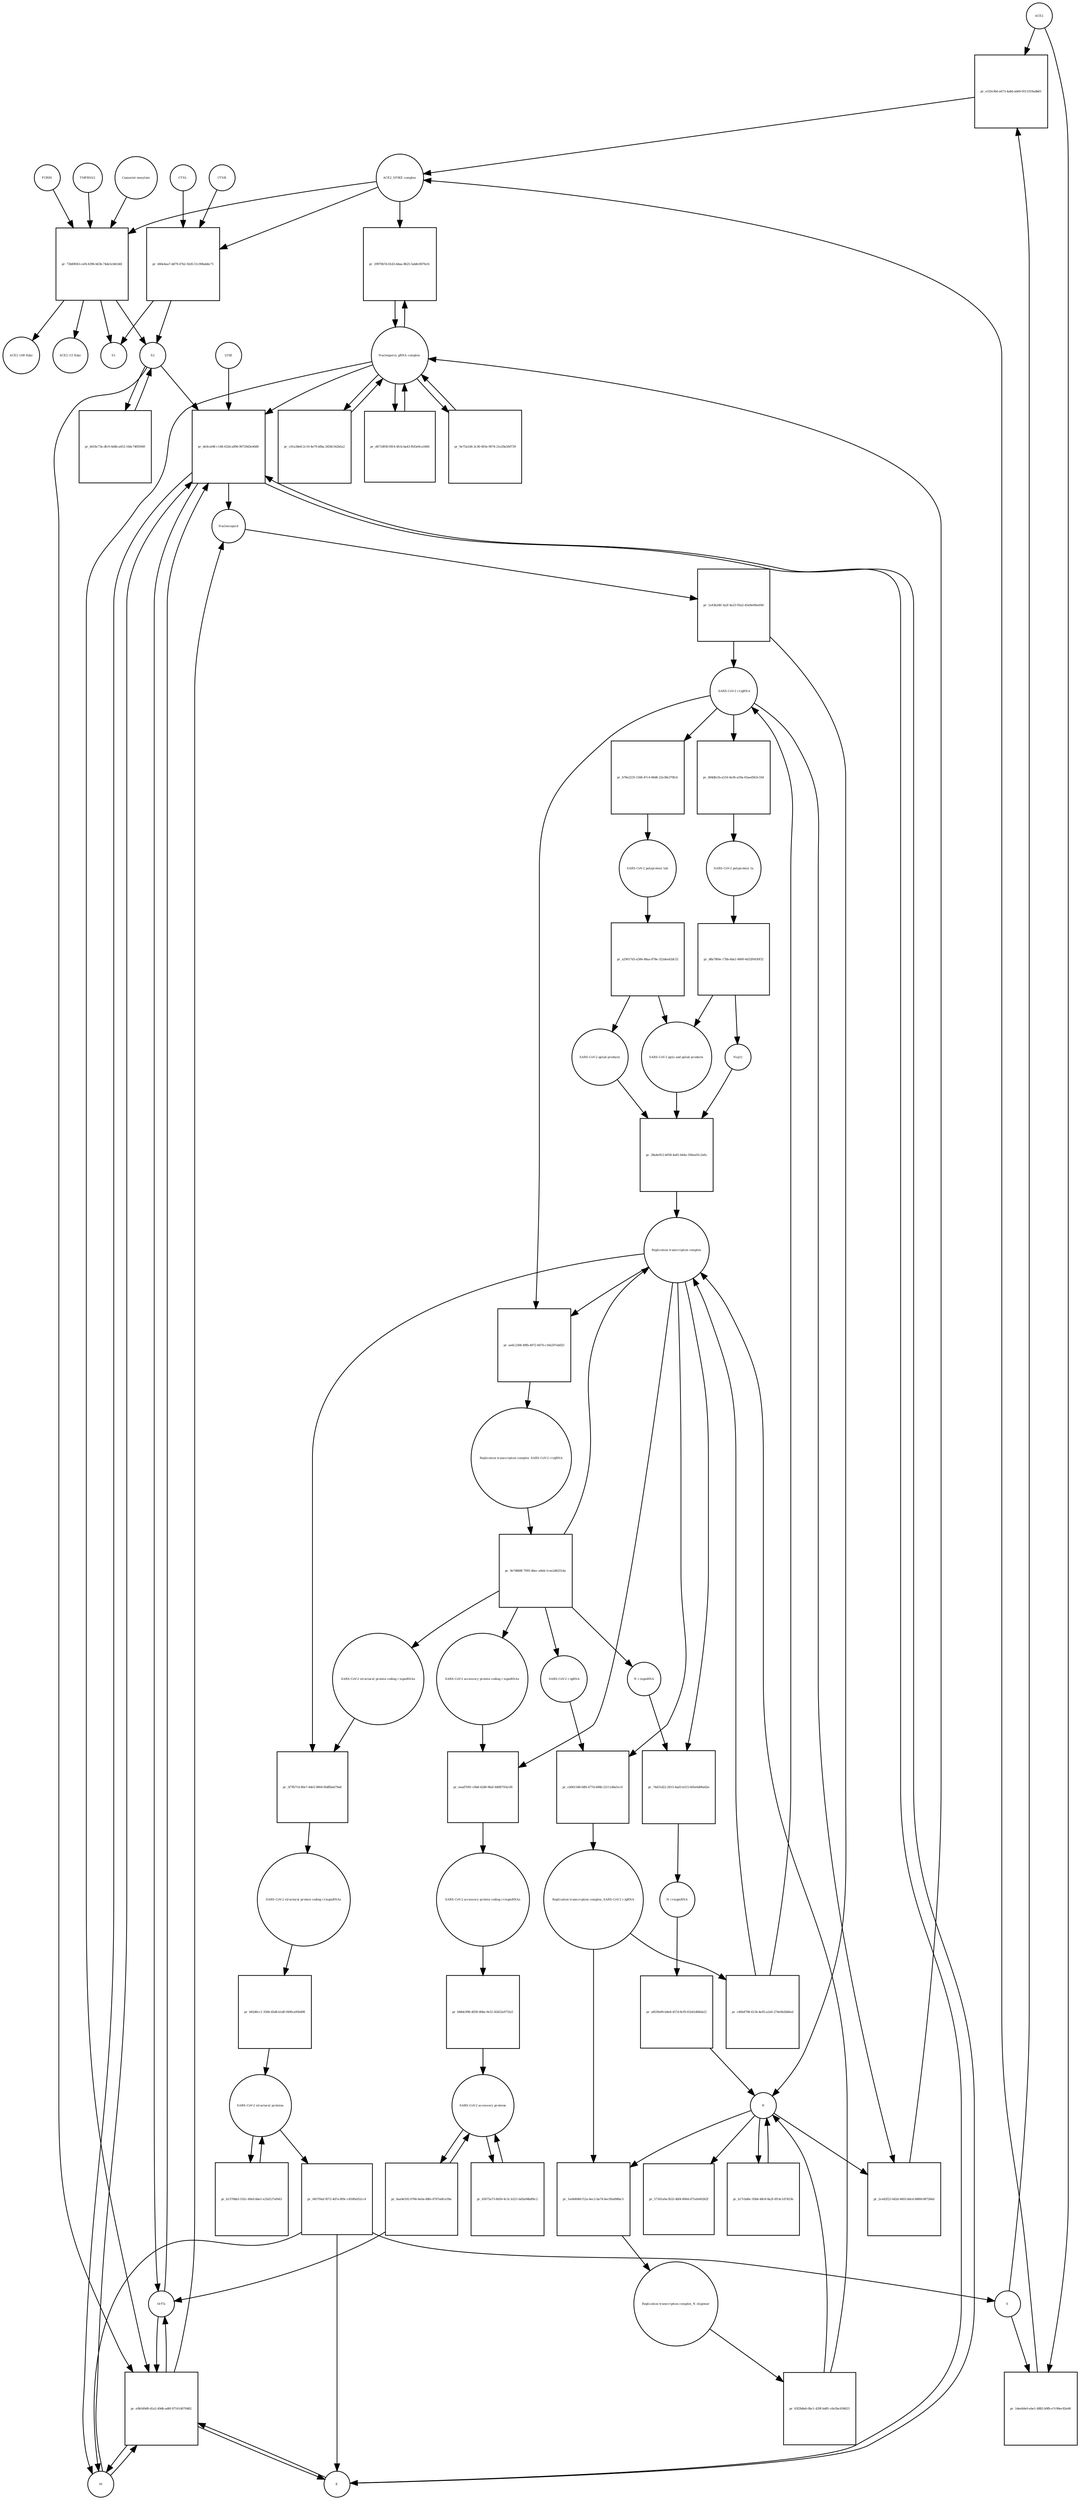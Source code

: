 strict digraph  {
ACE2 [annotation="", bipartite=0, cls=macromolecule, fontsize=4, label=ACE2, shape=circle];
"pr_e31fe30d-a673-4a8d-ab69-0513319adb65" [annotation="", bipartite=1, cls=process, fontsize=4, label="pr_e31fe30d-a673-4a8d-ab69-0513319adb65", shape=square];
"ACE2_SPIKE complex" [annotation="", bipartite=0, cls=complex, fontsize=4, label="ACE2_SPIKE complex", shape=circle];
S [annotation="", bipartite=0, cls="macromolecule multimer", fontsize=4, label=S, shape=circle];
"Nucleoporin_gRNA complex " [annotation="", bipartite=0, cls=complex, fontsize=4, label="Nucleoporin_gRNA complex ", shape=circle];
"pr_29970b7d-61d3-4daa-8625-5ab8c8076cfc" [annotation="", bipartite=1, cls=process, fontsize=4, label="pr_29970b7d-61d3-4daa-8625-5ab8c8076cfc", shape=square];
"pr_d40e4aa7-dd79-47b2-92d5-51c90babbc71" [annotation="", bipartite=1, cls=process, fontsize=4, label="pr_d40e4aa7-dd79-47b2-92d5-51c90babbc71", shape=square];
S2 [annotation="", bipartite=0, cls=macromolecule, fontsize=4, label=S2, shape=circle];
CTSB [annotation="", bipartite=0, cls=macromolecule, fontsize=4, label=CTSB, shape=circle];
CTSL [annotation="", bipartite=0, cls=macromolecule, fontsize=4, label=CTSL, shape=circle];
S1 [annotation="", bipartite=0, cls=macromolecule, fontsize=4, label=S1, shape=circle];
"pr_1deeb0e0-ebe1-4882-b9fb-e7c96ec82e66" [annotation="", bipartite=1, cls=process, fontsize=4, label="pr_1deeb0e0-ebe1-4882-b9fb-e7c96ec82e66", shape=square];
"pr_de0ca04f-c148-432d-a896-90729d3e40d9" [annotation="", bipartite=1, cls=process, fontsize=4, label="pr_de0ca04f-c148-432d-a896-90729d3e40d9", shape=square];
Nucleocapsid [annotation="", bipartite=0, cls=complex, fontsize=4, label=Nucleocapsid, shape=circle];
LY6E [annotation="", bipartite=0, cls=macromolecule, fontsize=4, label=LY6E, shape=circle];
Orf7a [annotation="", bipartite=0, cls=macromolecule, fontsize=4, label=Orf7a, shape=circle];
E [annotation="", bipartite=0, cls=macromolecule, fontsize=4, label=E, shape=circle];
M [annotation="", bipartite=0, cls=macromolecule, fontsize=4, label=M, shape=circle];
"pr_e9b549d9-d1a2-49db-ad6f-871614070482" [annotation="", bipartite=1, cls=process, fontsize=4, label="pr_e9b549d9-d1a2-49db-ad6f-871614070482", shape=square];
"pr_1a43b2d0-3a2f-4a23-93a2-45a9e00eef44" [annotation="", bipartite=1, cls=process, fontsize=4, label="pr_1a43b2d0-3a2f-4a23-93a2-45a9e00eef44", shape=square];
" SARS-CoV-2 (+)gRNA" [annotation="", bipartite=0, cls="nucleic acid feature", fontsize=4, label=" SARS-CoV-2 (+)gRNA", shape=circle];
N [annotation="", bipartite=0, cls="macromolecule multimer", fontsize=4, label=N, shape=circle];
"SARS-CoV-2 polyprotein 1ab" [annotation="", bipartite=0, cls=macromolecule, fontsize=4, label="SARS-CoV-2 polyprotein 1ab", shape=circle];
"pr_a29017d3-a584-48aa-878e-322dea42dc52" [annotation="", bipartite=1, cls=process, fontsize=4, label="pr_a29017d3-a584-48aa-878e-322dea42dc52", shape=square];
"SARS-CoV-2 pp1a and pp1ab products" [annotation="", bipartite=0, cls=complex, fontsize=4, label="SARS-CoV-2 pp1a and pp1ab products", shape=circle];
"SARS-CoV-2 pp1ab products" [annotation="", bipartite=0, cls=complex, fontsize=4, label="SARS-CoV-2 pp1ab products", shape=circle];
"SARS-CoV-2 polyprotein 1a" [annotation="", bipartite=0, cls=macromolecule, fontsize=4, label="SARS-CoV-2 polyprotein 1a", shape=circle];
"pr_d8a78f4e-17bb-4da1-8600-4d32f6430f32" [annotation="", bipartite=1, cls=process, fontsize=4, label="pr_d8a78f4e-17bb-4da1-8600-4d32f6430f32", shape=square];
Nsp11 [annotation="", bipartite=0, cls=macromolecule, fontsize=4, label=Nsp11, shape=circle];
"pr_c61a38e8-2c10-4e79-bfba-2458c542b5a2" [annotation="", bipartite=1, cls=process, fontsize=4, label="pr_c61a38e8-2c10-4e79-bfba-2458c542b5a2", shape=square];
"pr_d471d930-f814-4fcb-ba43-ffd3e9ca1666" [annotation="", bipartite=1, cls=process, fontsize=4, label="pr_d471d930-f814-4fcb-ba43-ffd3e9ca1666", shape=square];
"SARS-CoV-2 structural proteins" [annotation="", bipartite=0, cls=complex, fontsize=4, label="SARS-CoV-2 structural proteins", shape=circle];
"pr_0457f4af-f072-4d7a-8f9c-c459fa052cc4" [annotation="", bipartite=1, cls=process, fontsize=4, label="pr_0457f4af-f072-4d7a-8f9c-c459fa052cc4", shape=square];
"Replication transcription complex_SARS-CoV-2 (-)gRNA" [annotation="", bipartite=0, cls=complex, fontsize=4, label="Replication transcription complex_SARS-CoV-2 (-)gRNA", shape=circle];
"pr_1ed44948-f12a-4ec2-ba74-bec95a896bc5" [annotation="", bipartite=1, cls=process, fontsize=4, label="pr_1ed44948-f12a-4ec2-ba74-bec95a896bc5", shape=square];
"Replication transcription complex_N oligomer" [annotation="", bipartite=0, cls=complex, fontsize=4, label="Replication transcription complex_N oligomer", shape=circle];
"pr_57301a9a-fb32-4bf4-8064-d71efe60262f" [annotation="", bipartite=1, cls=process, fontsize=4, label="pr_57301a9a-fb32-4bf4-8064-d71efe60262f", shape=square];
"SARS-CoV-2 accessory proteins" [annotation="", bipartite=0, cls=complex, fontsize=4, label="SARS-CoV-2 accessory proteins", shape=circle];
"pr_65075a73-8d50-4c3c-b321-bd3a94bdf4c2" [annotation="", bipartite=1, cls=process, fontsize=4, label="pr_65075a73-8d50-4c3c-b321-bd3a94bdf4c2", shape=square];
"pr_b1370bb3-102c-49a9-bbe1-e25d127af443" [annotation="", bipartite=1, cls=process, fontsize=4, label="pr_b1370bb3-102c-49a9-bbe1-e25d127af443", shape=square];
"pr_63f2b8a6-0bc1-429f-bd81-c6e5bc656623" [annotation="", bipartite=1, cls=process, fontsize=4, label="pr_63f2b8a6-0bc1-429f-bd81-c6e5bc656623", shape=square];
"Replication transcription complex" [annotation="", bipartite=0, cls=complex, fontsize=4, label="Replication transcription complex", shape=circle];
"pr_b17cbd6c-93b6-48c8-8a2f-0f14c1d7453b" [annotation="", bipartite=1, cls=process, fontsize=4, label="pr_b17cbd6c-93b6-48c8-8a2f-0f14c1d7453b", shape=square];
"pr_28a4e912-b058-4a81-b44a-356ea01c2efa" [annotation="", bipartite=1, cls=process, fontsize=4, label="pr_28a4e912-b058-4a81-b44a-356ea01c2efa", shape=square];
"SARS-CoV-2 accessory protein coding (-)sgmRNAs" [annotation="", bipartite=0, cls=complex, fontsize=4, label="SARS-CoV-2 accessory protein coding (-)sgmRNAs", shape=circle];
"pr_eead7091-c0b8-42d9-96af-fd6f6793a1f6" [annotation="", bipartite=1, cls=process, fontsize=4, label="pr_eead7091-c0b8-42d9-96af-fd6f6793a1f6", shape=square];
"SARS-CoV-2 accessory protein coding (+)sgmRNAs" [annotation="", bipartite=0, cls=complex, fontsize=4, label="SARS-CoV-2 accessory protein coding (+)sgmRNAs", shape=circle];
"SARS-CoV-2 structural protein coding (-)sgmRNAs" [annotation="", bipartite=0, cls=complex, fontsize=4, label="SARS-CoV-2 structural protein coding (-)sgmRNAs", shape=circle];
"pr_5f7fb714-80e7-44e5-9804-f6dffbeb79a8" [annotation="", bipartite=1, cls=process, fontsize=4, label="pr_5f7fb714-80e7-44e5-9804-f6dffbeb79a8", shape=square];
"SARS-CoV-2 structural protein coding (+)sgmRNAs" [annotation="", bipartite=0, cls=complex, fontsize=4, label="SARS-CoV-2 structural protein coding (+)sgmRNAs", shape=circle];
"N (-)sgmRNA" [annotation="", bipartite=0, cls="nucleic acid feature", fontsize=4, label="N (-)sgmRNA", shape=circle];
"pr_74d31d22-2815-4ad3-b315-605e6d96a62e" [annotation="", bipartite=1, cls=process, fontsize=4, label="pr_74d31d22-2815-4ad3-b315-605e6d96a62e", shape=square];
"N (+)sgmRNA" [annotation="", bipartite=0, cls="nucleic acid feature", fontsize=4, label="N (+)sgmRNA", shape=circle];
"pr_af639a90-b4e8-457d-8cf9-61b41d68eb22" [annotation="", bipartite=1, cls=process, fontsize=4, label="pr_af639a90-b4e8-457d-8cf9-61b41d68eb22", shape=square];
"Replication transcription complex_SARS-CoV-2 (+)gRNA" [annotation="", bipartite=0, cls=complex, fontsize=4, label="Replication transcription complex_SARS-CoV-2 (+)gRNA", shape=circle];
"pr_9e7d868f-7093-4bec-a8eb-1cee2d6251da" [annotation="", bipartite=1, cls=process, fontsize=4, label="pr_9e7d868f-7093-4bec-a8eb-1cee2d6251da", shape=square];
" SARS-CoV-2 (-)gRNA" [annotation="", bipartite=0, cls="nucleic acid feature", fontsize=4, label=" SARS-CoV-2 (-)gRNA", shape=circle];
"pr_484dfe1b-a516-4e36-a59a-65aed563c10d" [annotation="", bipartite=1, cls=process, fontsize=4, label="pr_484dfe1b-a516-4e36-a59a-65aed563c10d", shape=square];
"pr_b78e2235-1566-47c4-86d6-22e38e370fcb" [annotation="", bipartite=1, cls=process, fontsize=4, label="pr_b78e2235-1566-47c4-86d6-22e38e370fcb", shape=square];
"pr_b48dc996-4839-40be-9e51-82822e971fa5" [annotation="", bipartite=1, cls=process, fontsize=4, label="pr_b48dc996-4839-40be-9e51-82822e971fa5", shape=square];
"pr_b92d6cc1-3584-45d8-b1d0-f490ca950d98" [annotation="", bipartite=1, cls=process, fontsize=4, label="pr_b92d6cc1-3584-45d8-b1d0-f490ca950d98", shape=square];
"pr_cb061548-fdf6-477d-b98b-22111d4a5cc0" [annotation="", bipartite=1, cls=process, fontsize=4, label="pr_cb061548-fdf6-477d-b98b-22111d4a5cc0", shape=square];
"pr_2ce82f22-0d2d-4493-8dcd-6889c987266d" [annotation="", bipartite=1, cls=process, fontsize=4, label="pr_2ce82f22-0d2d-4493-8dcd-6889c987266d", shape=square];
"pr_0e75a1d4-3c36-493e-9074-21e29a560739" [annotation="", bipartite=1, cls=process, fontsize=4, label="pr_0e75a1d4-3c36-493e-9074-21e29a560739", shape=square];
"pr_4aa9e592-0766-4e0a-88fe-8767a6fce59a" [annotation="", bipartite=1, cls=process, fontsize=4, label="pr_4aa9e592-0766-4e0a-88fe-8767a6fce59a", shape=square];
"pr_73b69043-cef4-4396-b63b-74de5cb0cbfd" [annotation="", bipartite=1, cls=process, fontsize=4, label="pr_73b69043-cef4-4396-b63b-74de5cb0cbfd", shape=square];
FURIN [annotation="", bipartite=0, cls=macromolecule, fontsize=4, label=FURIN, shape=circle];
TMPRSS2 [annotation="", bipartite=0, cls=macromolecule, fontsize=4, label=TMPRSS2, shape=circle];
"Camostat mesylate" [annotation="urn_miriam_pubchem.compound_2536", bipartite=0, cls="simple chemical", fontsize=4, label="Camostat mesylate", shape=circle];
"ACE2 (100 Kda)" [annotation="", bipartite=0, cls=macromolecule, fontsize=4, label="ACE2 (100 Kda)", shape=circle];
"ACE2 (15 Kda)" [annotation="", bipartite=0, cls=macromolecule, fontsize=4, label="ACE2 (15 Kda)", shape=circle];
"pr_b618c73e-dfc0-4d4b-a453-16dc74f65949" [annotation="", bipartite=1, cls=process, fontsize=4, label="pr_b618c73e-dfc0-4d4b-a453-16dc74f65949", shape=square];
"pr_ae6c2308-49fb-4972-8470-c18a597eb025" [annotation="", bipartite=1, cls=process, fontsize=4, label="pr_ae6c2308-49fb-4972-8470-c18a597eb025", shape=square];
"pr_c46b4798-4134-4e95-a2e0-274e0b2b66ed" [annotation="", bipartite=1, cls=process, fontsize=4, label="pr_c46b4798-4134-4e95-a2e0-274e0b2b66ed", shape=square];
ACE2 -> "pr_e31fe30d-a673-4a8d-ab69-0513319adb65"  [annotation="", interaction_type=consumption];
ACE2 -> "pr_1deeb0e0-ebe1-4882-b9fb-e7c96ec82e66"  [annotation="", interaction_type=consumption];
"pr_e31fe30d-a673-4a8d-ab69-0513319adb65" -> "ACE2_SPIKE complex"  [annotation="", interaction_type=production];
"ACE2_SPIKE complex" -> "pr_29970b7d-61d3-4daa-8625-5ab8c8076cfc"  [annotation="urn_miriam_pubmed_32142651|urn_miriam_pubmed_32094589", interaction_type=stimulation];
"ACE2_SPIKE complex" -> "pr_d40e4aa7-dd79-47b2-92d5-51c90babbc71"  [annotation="", interaction_type=consumption];
"ACE2_SPIKE complex" -> "pr_73b69043-cef4-4396-b63b-74de5cb0cbfd"  [annotation="", interaction_type=consumption];
S -> "pr_e31fe30d-a673-4a8d-ab69-0513319adb65"  [annotation="", interaction_type=consumption];
S -> "pr_1deeb0e0-ebe1-4882-b9fb-e7c96ec82e66"  [annotation="", interaction_type=consumption];
"Nucleoporin_gRNA complex " -> "pr_29970b7d-61d3-4daa-8625-5ab8c8076cfc"  [annotation="", interaction_type=consumption];
"Nucleoporin_gRNA complex " -> "pr_de0ca04f-c148-432d-a896-90729d3e40d9"  [annotation="", interaction_type=consumption];
"Nucleoporin_gRNA complex " -> "pr_e9b549d9-d1a2-49db-ad6f-871614070482"  [annotation="", interaction_type=consumption];
"Nucleoporin_gRNA complex " -> "pr_c61a38e8-2c10-4e79-bfba-2458c542b5a2"  [annotation="", interaction_type=consumption];
"Nucleoporin_gRNA complex " -> "pr_d471d930-f814-4fcb-ba43-ffd3e9ca1666"  [annotation="", interaction_type=consumption];
"Nucleoporin_gRNA complex " -> "pr_0e75a1d4-3c36-493e-9074-21e29a560739"  [annotation="", interaction_type=consumption];
"pr_29970b7d-61d3-4daa-8625-5ab8c8076cfc" -> "Nucleoporin_gRNA complex "  [annotation="", interaction_type=production];
"pr_d40e4aa7-dd79-47b2-92d5-51c90babbc71" -> S2  [annotation="", interaction_type=production];
"pr_d40e4aa7-dd79-47b2-92d5-51c90babbc71" -> S1  [annotation="", interaction_type=production];
S2 -> "pr_de0ca04f-c148-432d-a896-90729d3e40d9"  [annotation="urn_miriam_doi_10.1101%2F2020.03.05.979260|urn_miriam_doi_10.1101%2F2020.04.02.021469", interaction_type=stimulation];
S2 -> "pr_e9b549d9-d1a2-49db-ad6f-871614070482"  [annotation="", interaction_type=stimulation];
S2 -> "pr_b618c73e-dfc0-4d4b-a453-16dc74f65949"  [annotation="", interaction_type=consumption];
CTSB -> "pr_d40e4aa7-dd79-47b2-92d5-51c90babbc71"  [annotation=urn_miriam_pubmed_32142651, interaction_type=catalysis];
CTSL -> "pr_d40e4aa7-dd79-47b2-92d5-51c90babbc71"  [annotation=urn_miriam_pubmed_32142651, interaction_type=catalysis];
"pr_1deeb0e0-ebe1-4882-b9fb-e7c96ec82e66" -> "ACE2_SPIKE complex"  [annotation="", interaction_type=production];
"pr_de0ca04f-c148-432d-a896-90729d3e40d9" -> Nucleocapsid  [annotation="", interaction_type=production];
"pr_de0ca04f-c148-432d-a896-90729d3e40d9" -> Orf7a  [annotation="", interaction_type=production];
"pr_de0ca04f-c148-432d-a896-90729d3e40d9" -> E  [annotation="", interaction_type=production];
"pr_de0ca04f-c148-432d-a896-90729d3e40d9" -> M  [annotation="", interaction_type=production];
Nucleocapsid -> "pr_1a43b2d0-3a2f-4a23-93a2-45a9e00eef44"  [annotation="", interaction_type=consumption];
LY6E -> "pr_de0ca04f-c148-432d-a896-90729d3e40d9"  [annotation="urn_miriam_doi_10.1101%2F2020.03.05.979260|urn_miriam_doi_10.1101%2F2020.04.02.021469", interaction_type=inhibition];
Orf7a -> "pr_de0ca04f-c148-432d-a896-90729d3e40d9"  [annotation="", interaction_type=consumption];
Orf7a -> "pr_e9b549d9-d1a2-49db-ad6f-871614070482"  [annotation="", interaction_type=consumption];
E -> "pr_de0ca04f-c148-432d-a896-90729d3e40d9"  [annotation="", interaction_type=consumption];
E -> "pr_e9b549d9-d1a2-49db-ad6f-871614070482"  [annotation="", interaction_type=consumption];
M -> "pr_de0ca04f-c148-432d-a896-90729d3e40d9"  [annotation="", interaction_type=consumption];
M -> "pr_e9b549d9-d1a2-49db-ad6f-871614070482"  [annotation="", interaction_type=consumption];
"pr_e9b549d9-d1a2-49db-ad6f-871614070482" -> Nucleocapsid  [annotation="", interaction_type=production];
"pr_e9b549d9-d1a2-49db-ad6f-871614070482" -> E  [annotation="", interaction_type=production];
"pr_e9b549d9-d1a2-49db-ad6f-871614070482" -> M  [annotation="", interaction_type=production];
"pr_e9b549d9-d1a2-49db-ad6f-871614070482" -> Orf7a  [annotation="", interaction_type=production];
"pr_1a43b2d0-3a2f-4a23-93a2-45a9e00eef44" -> " SARS-CoV-2 (+)gRNA"  [annotation="", interaction_type=production];
"pr_1a43b2d0-3a2f-4a23-93a2-45a9e00eef44" -> N  [annotation="", interaction_type=production];
" SARS-CoV-2 (+)gRNA" -> "pr_484dfe1b-a516-4e36-a59a-65aed563c10d"  [annotation="", interaction_type=consumption];
" SARS-CoV-2 (+)gRNA" -> "pr_b78e2235-1566-47c4-86d6-22e38e370fcb"  [annotation="", interaction_type=consumption];
" SARS-CoV-2 (+)gRNA" -> "pr_2ce82f22-0d2d-4493-8dcd-6889c987266d"  [annotation="", interaction_type=consumption];
" SARS-CoV-2 (+)gRNA" -> "pr_ae6c2308-49fb-4972-8470-c18a597eb025"  [annotation="", interaction_type=consumption];
N -> "pr_1ed44948-f12a-4ec2-ba74-bec95a896bc5"  [annotation="", interaction_type=consumption];
N -> "pr_57301a9a-fb32-4bf4-8064-d71efe60262f"  [annotation="", interaction_type=consumption];
N -> "pr_b17cbd6c-93b6-48c8-8a2f-0f14c1d7453b"  [annotation="", interaction_type=consumption];
N -> "pr_2ce82f22-0d2d-4493-8dcd-6889c987266d"  [annotation="", interaction_type=consumption];
"SARS-CoV-2 polyprotein 1ab" -> "pr_a29017d3-a584-48aa-878e-322dea42dc52"  [annotation=urn_miriam_pubmed_31226023, interaction_type=catalysis];
"pr_a29017d3-a584-48aa-878e-322dea42dc52" -> "SARS-CoV-2 pp1a and pp1ab products"  [annotation="", interaction_type=production];
"pr_a29017d3-a584-48aa-878e-322dea42dc52" -> "SARS-CoV-2 pp1ab products"  [annotation="", interaction_type=production];
"SARS-CoV-2 pp1a and pp1ab products" -> "pr_28a4e912-b058-4a81-b44a-356ea01c2efa"  [annotation="", interaction_type=consumption];
"SARS-CoV-2 pp1ab products" -> "pr_28a4e912-b058-4a81-b44a-356ea01c2efa"  [annotation="", interaction_type=consumption];
"SARS-CoV-2 polyprotein 1a" -> "pr_d8a78f4e-17bb-4da1-8600-4d32f6430f32"  [annotation=urn_miriam_pubmed_31226023, interaction_type=catalysis];
"pr_d8a78f4e-17bb-4da1-8600-4d32f6430f32" -> "SARS-CoV-2 pp1a and pp1ab products"  [annotation="", interaction_type=production];
"pr_d8a78f4e-17bb-4da1-8600-4d32f6430f32" -> Nsp11  [annotation="", interaction_type=production];
Nsp11 -> "pr_28a4e912-b058-4a81-b44a-356ea01c2efa"  [annotation="", interaction_type=consumption];
"pr_c61a38e8-2c10-4e79-bfba-2458c542b5a2" -> "Nucleoporin_gRNA complex "  [annotation="", interaction_type=production];
"pr_d471d930-f814-4fcb-ba43-ffd3e9ca1666" -> "Nucleoporin_gRNA complex "  [annotation="", interaction_type=production];
"SARS-CoV-2 structural proteins" -> "pr_0457f4af-f072-4d7a-8f9c-c459fa052cc4"  [annotation="", interaction_type=consumption];
"SARS-CoV-2 structural proteins" -> "pr_b1370bb3-102c-49a9-bbe1-e25d127af443"  [annotation="", interaction_type=consumption];
"pr_0457f4af-f072-4d7a-8f9c-c459fa052cc4" -> M  [annotation="", interaction_type=production];
"pr_0457f4af-f072-4d7a-8f9c-c459fa052cc4" -> E  [annotation="", interaction_type=production];
"pr_0457f4af-f072-4d7a-8f9c-c459fa052cc4" -> S  [annotation="", interaction_type=production];
"Replication transcription complex_SARS-CoV-2 (-)gRNA" -> "pr_1ed44948-f12a-4ec2-ba74-bec95a896bc5"  [annotation="", interaction_type=consumption];
"Replication transcription complex_SARS-CoV-2 (-)gRNA" -> "pr_c46b4798-4134-4e95-a2e0-274e0b2b66ed"  [annotation="", interaction_type=consumption];
"pr_1ed44948-f12a-4ec2-ba74-bec95a896bc5" -> "Replication transcription complex_N oligomer"  [annotation="", interaction_type=production];
"Replication transcription complex_N oligomer" -> "pr_63f2b8a6-0bc1-429f-bd81-c6e5bc656623"  [annotation="", interaction_type=consumption];
"SARS-CoV-2 accessory proteins" -> "pr_65075a73-8d50-4c3c-b321-bd3a94bdf4c2"  [annotation="", interaction_type=consumption];
"SARS-CoV-2 accessory proteins" -> "pr_4aa9e592-0766-4e0a-88fe-8767a6fce59a"  [annotation="", interaction_type=consumption];
"pr_65075a73-8d50-4c3c-b321-bd3a94bdf4c2" -> "SARS-CoV-2 accessory proteins"  [annotation="", interaction_type=production];
"pr_b1370bb3-102c-49a9-bbe1-e25d127af443" -> "SARS-CoV-2 structural proteins"  [annotation="", interaction_type=production];
"pr_63f2b8a6-0bc1-429f-bd81-c6e5bc656623" -> "Replication transcription complex"  [annotation="", interaction_type=production];
"pr_63f2b8a6-0bc1-429f-bd81-c6e5bc656623" -> N  [annotation="", interaction_type=production];
"Replication transcription complex" -> "pr_eead7091-c0b8-42d9-96af-fd6f6793a1f6"  [annotation="", interaction_type="necessary stimulation"];
"Replication transcription complex" -> "pr_5f7fb714-80e7-44e5-9804-f6dffbeb79a8"  [annotation="", interaction_type="necessary stimulation"];
"Replication transcription complex" -> "pr_74d31d22-2815-4ad3-b315-605e6d96a62e"  [annotation="", interaction_type="necessary stimulation"];
"Replication transcription complex" -> "pr_cb061548-fdf6-477d-b98b-22111d4a5cc0"  [annotation="", interaction_type=consumption];
"Replication transcription complex" -> "pr_ae6c2308-49fb-4972-8470-c18a597eb025"  [annotation="", interaction_type=consumption];
"pr_b17cbd6c-93b6-48c8-8a2f-0f14c1d7453b" -> N  [annotation="", interaction_type=production];
"pr_28a4e912-b058-4a81-b44a-356ea01c2efa" -> "Replication transcription complex"  [annotation="", interaction_type=production];
"SARS-CoV-2 accessory protein coding (-)sgmRNAs" -> "pr_eead7091-c0b8-42d9-96af-fd6f6793a1f6"  [annotation="", interaction_type=consumption];
"pr_eead7091-c0b8-42d9-96af-fd6f6793a1f6" -> "SARS-CoV-2 accessory protein coding (+)sgmRNAs"  [annotation="", interaction_type=production];
"SARS-CoV-2 accessory protein coding (+)sgmRNAs" -> "pr_b48dc996-4839-40be-9e51-82822e971fa5"  [annotation="", interaction_type=consumption];
"SARS-CoV-2 structural protein coding (-)sgmRNAs" -> "pr_5f7fb714-80e7-44e5-9804-f6dffbeb79a8"  [annotation="", interaction_type=consumption];
"pr_5f7fb714-80e7-44e5-9804-f6dffbeb79a8" -> "SARS-CoV-2 structural protein coding (+)sgmRNAs"  [annotation="", interaction_type=production];
"SARS-CoV-2 structural protein coding (+)sgmRNAs" -> "pr_b92d6cc1-3584-45d8-b1d0-f490ca950d98"  [annotation="", interaction_type=consumption];
"N (-)sgmRNA" -> "pr_74d31d22-2815-4ad3-b315-605e6d96a62e"  [annotation="", interaction_type=consumption];
"pr_74d31d22-2815-4ad3-b315-605e6d96a62e" -> "N (+)sgmRNA"  [annotation="", interaction_type=production];
"N (+)sgmRNA" -> "pr_af639a90-b4e8-457d-8cf9-61b41d68eb22"  [annotation="", interaction_type=consumption];
"pr_af639a90-b4e8-457d-8cf9-61b41d68eb22" -> N  [annotation="", interaction_type=production];
"Replication transcription complex_SARS-CoV-2 (+)gRNA" -> "pr_9e7d868f-7093-4bec-a8eb-1cee2d6251da"  [annotation="", interaction_type=consumption];
"pr_9e7d868f-7093-4bec-a8eb-1cee2d6251da" -> " SARS-CoV-2 (-)gRNA"  [annotation="", interaction_type=production];
"pr_9e7d868f-7093-4bec-a8eb-1cee2d6251da" -> "SARS-CoV-2 accessory protein coding (-)sgmRNAs"  [annotation="", interaction_type=production];
"pr_9e7d868f-7093-4bec-a8eb-1cee2d6251da" -> "SARS-CoV-2 structural protein coding (-)sgmRNAs"  [annotation="", interaction_type=production];
"pr_9e7d868f-7093-4bec-a8eb-1cee2d6251da" -> "N (-)sgmRNA"  [annotation="", interaction_type=production];
"pr_9e7d868f-7093-4bec-a8eb-1cee2d6251da" -> "Replication transcription complex"  [annotation="", interaction_type=production];
" SARS-CoV-2 (-)gRNA" -> "pr_cb061548-fdf6-477d-b98b-22111d4a5cc0"  [annotation="", interaction_type=consumption];
"pr_484dfe1b-a516-4e36-a59a-65aed563c10d" -> "SARS-CoV-2 polyprotein 1a"  [annotation="", interaction_type=production];
"pr_b78e2235-1566-47c4-86d6-22e38e370fcb" -> "SARS-CoV-2 polyprotein 1ab"  [annotation="", interaction_type=production];
"pr_b48dc996-4839-40be-9e51-82822e971fa5" -> "SARS-CoV-2 accessory proteins"  [annotation="", interaction_type=production];
"pr_b92d6cc1-3584-45d8-b1d0-f490ca950d98" -> "SARS-CoV-2 structural proteins"  [annotation="", interaction_type=production];
"pr_cb061548-fdf6-477d-b98b-22111d4a5cc0" -> "Replication transcription complex_SARS-CoV-2 (-)gRNA"  [annotation="", interaction_type=production];
"pr_2ce82f22-0d2d-4493-8dcd-6889c987266d" -> "Nucleoporin_gRNA complex "  [annotation="", interaction_type=production];
"pr_0e75a1d4-3c36-493e-9074-21e29a560739" -> "Nucleoporin_gRNA complex "  [annotation="", interaction_type=production];
"pr_4aa9e592-0766-4e0a-88fe-8767a6fce59a" -> "SARS-CoV-2 accessory proteins"  [annotation="", interaction_type=production];
"pr_4aa9e592-0766-4e0a-88fe-8767a6fce59a" -> Orf7a  [annotation="", interaction_type=production];
"pr_73b69043-cef4-4396-b63b-74de5cb0cbfd" -> S2  [annotation="", interaction_type=production];
"pr_73b69043-cef4-4396-b63b-74de5cb0cbfd" -> "ACE2 (100 Kda)"  [annotation="", interaction_type=production];
"pr_73b69043-cef4-4396-b63b-74de5cb0cbfd" -> S1  [annotation="", interaction_type=production];
"pr_73b69043-cef4-4396-b63b-74de5cb0cbfd" -> "ACE2 (15 Kda)"  [annotation="", interaction_type=production];
FURIN -> "pr_73b69043-cef4-4396-b63b-74de5cb0cbfd"  [annotation="", interaction_type=catalysis];
TMPRSS2 -> "pr_73b69043-cef4-4396-b63b-74de5cb0cbfd"  [annotation="", interaction_type=catalysis];
"Camostat mesylate" -> "pr_73b69043-cef4-4396-b63b-74de5cb0cbfd"  [annotation="", interaction_type=inhibition];
"pr_b618c73e-dfc0-4d4b-a453-16dc74f65949" -> S2  [annotation="", interaction_type=production];
"pr_ae6c2308-49fb-4972-8470-c18a597eb025" -> "Replication transcription complex_SARS-CoV-2 (+)gRNA"  [annotation="", interaction_type=production];
"pr_c46b4798-4134-4e95-a2e0-274e0b2b66ed" -> " SARS-CoV-2 (+)gRNA"  [annotation="", interaction_type=production];
"pr_c46b4798-4134-4e95-a2e0-274e0b2b66ed" -> "Replication transcription complex"  [annotation="", interaction_type=production];
}
